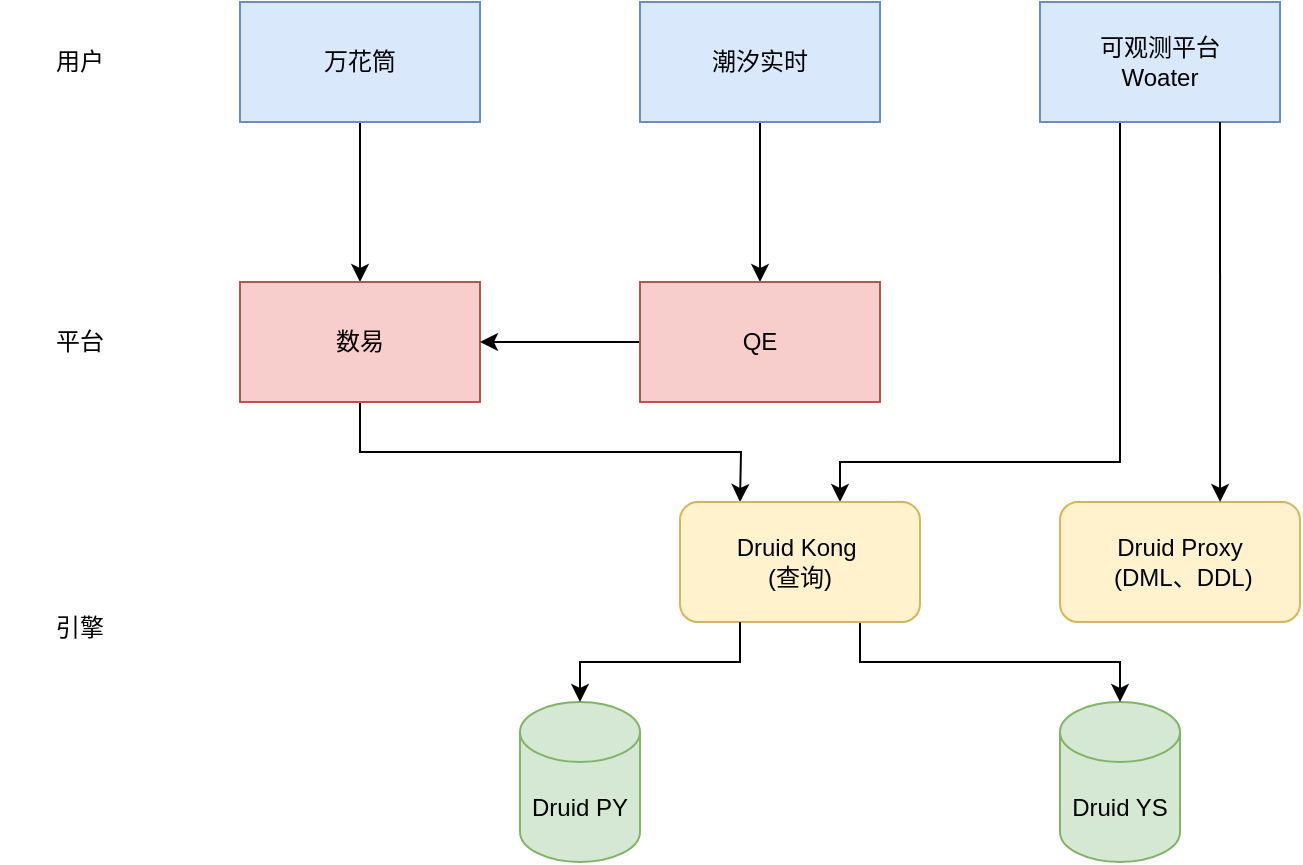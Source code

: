 <mxfile version="24.5.1" type="github">
  <diagram name="Page-1" id="bCIBn2L7C2bOYu_KQgcn">
    <mxGraphModel dx="954" dy="606" grid="1" gridSize="10" guides="1" tooltips="1" connect="1" arrows="1" fold="1" page="1" pageScale="1" pageWidth="850" pageHeight="1100" math="0" shadow="0">
      <root>
        <mxCell id="0" />
        <mxCell id="1" parent="0" />
        <mxCell id="e8hJHmeuGooyZrOMm2IQ-10" value="" style="edgeStyle=orthogonalEdgeStyle;rounded=0;orthogonalLoop=1;jettySize=auto;html=1;" edge="1" parent="1" source="e8hJHmeuGooyZrOMm2IQ-1" target="e8hJHmeuGooyZrOMm2IQ-5">
          <mxGeometry relative="1" as="geometry" />
        </mxCell>
        <mxCell id="e8hJHmeuGooyZrOMm2IQ-1" value="万花筒" style="whiteSpace=wrap;html=1;fillColor=#dae8fc;strokeColor=#6c8ebf;" vertex="1" parent="1">
          <mxGeometry x="180" y="630" width="120" height="60" as="geometry" />
        </mxCell>
        <mxCell id="e8hJHmeuGooyZrOMm2IQ-8" style="edgeStyle=orthogonalEdgeStyle;rounded=0;orthogonalLoop=1;jettySize=auto;html=1;exitX=0.5;exitY=1;exitDx=0;exitDy=0;" edge="1" parent="1" source="e8hJHmeuGooyZrOMm2IQ-2" target="e8hJHmeuGooyZrOMm2IQ-6">
          <mxGeometry relative="1" as="geometry" />
        </mxCell>
        <mxCell id="e8hJHmeuGooyZrOMm2IQ-2" value="潮汐实时" style="whiteSpace=wrap;html=1;fillColor=#dae8fc;strokeColor=#6c8ebf;" vertex="1" parent="1">
          <mxGeometry x="380" y="630" width="120" height="60" as="geometry" />
        </mxCell>
        <mxCell id="e8hJHmeuGooyZrOMm2IQ-17" style="edgeStyle=orthogonalEdgeStyle;rounded=0;orthogonalLoop=1;jettySize=auto;html=1;exitX=0.5;exitY=1;exitDx=0;exitDy=0;" edge="1" parent="1">
          <mxGeometry relative="1" as="geometry">
            <mxPoint x="620" y="690" as="sourcePoint" />
            <mxPoint x="480" y="880" as="targetPoint" />
            <Array as="points">
              <mxPoint x="620" y="860" />
              <mxPoint x="480" y="860" />
            </Array>
          </mxGeometry>
        </mxCell>
        <mxCell id="e8hJHmeuGooyZrOMm2IQ-3" value="可观测平台&lt;div&gt;Woater&lt;/div&gt;" style="whiteSpace=wrap;html=1;fillColor=#dae8fc;strokeColor=#6c8ebf;" vertex="1" parent="1">
          <mxGeometry x="580" y="630" width="120" height="60" as="geometry" />
        </mxCell>
        <mxCell id="e8hJHmeuGooyZrOMm2IQ-4" value="用户" style="text;strokeColor=none;align=center;fillColor=none;html=1;verticalAlign=middle;whiteSpace=wrap;rounded=0;" vertex="1" parent="1">
          <mxGeometry x="60" y="637.5" width="80" height="45" as="geometry" />
        </mxCell>
        <mxCell id="e8hJHmeuGooyZrOMm2IQ-14" style="edgeStyle=orthogonalEdgeStyle;rounded=0;orthogonalLoop=1;jettySize=auto;html=1;exitX=0.5;exitY=1;exitDx=0;exitDy=0;" edge="1" parent="1" source="e8hJHmeuGooyZrOMm2IQ-5">
          <mxGeometry relative="1" as="geometry">
            <mxPoint x="430" y="880" as="targetPoint" />
          </mxGeometry>
        </mxCell>
        <mxCell id="e8hJHmeuGooyZrOMm2IQ-5" value="数易" style="whiteSpace=wrap;html=1;fillColor=#f8cecc;strokeColor=#b85450;" vertex="1" parent="1">
          <mxGeometry x="180" y="770" width="120" height="60" as="geometry" />
        </mxCell>
        <mxCell id="e8hJHmeuGooyZrOMm2IQ-9" style="edgeStyle=orthogonalEdgeStyle;rounded=0;orthogonalLoop=1;jettySize=auto;html=1;exitX=0;exitY=0.5;exitDx=0;exitDy=0;" edge="1" parent="1" source="e8hJHmeuGooyZrOMm2IQ-6" target="e8hJHmeuGooyZrOMm2IQ-5">
          <mxGeometry relative="1" as="geometry" />
        </mxCell>
        <mxCell id="e8hJHmeuGooyZrOMm2IQ-6" value="QE" style="whiteSpace=wrap;html=1;fillColor=#f8cecc;strokeColor=#b85450;" vertex="1" parent="1">
          <mxGeometry x="380" y="770" width="120" height="60" as="geometry" />
        </mxCell>
        <mxCell id="e8hJHmeuGooyZrOMm2IQ-7" value="平台" style="text;strokeColor=none;align=center;fillColor=none;html=1;verticalAlign=middle;whiteSpace=wrap;rounded=0;" vertex="1" parent="1">
          <mxGeometry x="60" y="777.5" width="80" height="45" as="geometry" />
        </mxCell>
        <mxCell id="e8hJHmeuGooyZrOMm2IQ-11" value="引擎" style="text;strokeColor=none;align=center;fillColor=none;html=1;verticalAlign=middle;whiteSpace=wrap;rounded=0;" vertex="1" parent="1">
          <mxGeometry x="60" y="920" width="80" height="45" as="geometry" />
        </mxCell>
        <mxCell id="e8hJHmeuGooyZrOMm2IQ-12" value="Druid PY" style="shape=cylinder3;whiteSpace=wrap;html=1;boundedLbl=1;backgroundOutline=1;size=15;fillColor=#d5e8d4;strokeColor=#82b366;" vertex="1" parent="1">
          <mxGeometry x="320" y="980" width="60" height="80" as="geometry" />
        </mxCell>
        <mxCell id="e8hJHmeuGooyZrOMm2IQ-13" value="Druid YS" style="shape=cylinder3;whiteSpace=wrap;html=1;boundedLbl=1;backgroundOutline=1;size=15;fillColor=#d5e8d4;strokeColor=#82b366;" vertex="1" parent="1">
          <mxGeometry x="590" y="980" width="60" height="80" as="geometry" />
        </mxCell>
        <mxCell id="e8hJHmeuGooyZrOMm2IQ-21" style="edgeStyle=orthogonalEdgeStyle;rounded=0;orthogonalLoop=1;jettySize=auto;html=1;exitX=0.75;exitY=1;exitDx=0;exitDy=0;" edge="1" parent="1" source="e8hJHmeuGooyZrOMm2IQ-15" target="e8hJHmeuGooyZrOMm2IQ-13">
          <mxGeometry relative="1" as="geometry" />
        </mxCell>
        <mxCell id="e8hJHmeuGooyZrOMm2IQ-15" value="Druid Kong&amp;nbsp;&lt;div&gt;(查询)&lt;/div&gt;" style="rounded=1;whiteSpace=wrap;html=1;fillColor=#fff2cc;strokeColor=#d6b656;" vertex="1" parent="1">
          <mxGeometry x="400" y="880" width="120" height="60" as="geometry" />
        </mxCell>
        <mxCell id="e8hJHmeuGooyZrOMm2IQ-16" value="Druid Proxy&lt;div&gt;&amp;nbsp;(DML、DDL)&lt;/div&gt;" style="rounded=1;whiteSpace=wrap;html=1;fillColor=#fff2cc;strokeColor=#d6b656;" vertex="1" parent="1">
          <mxGeometry x="590" y="880" width="120" height="60" as="geometry" />
        </mxCell>
        <mxCell id="e8hJHmeuGooyZrOMm2IQ-19" style="edgeStyle=orthogonalEdgeStyle;rounded=0;orthogonalLoop=1;jettySize=auto;html=1;exitX=0.75;exitY=1;exitDx=0;exitDy=0;entryX=0.667;entryY=0;entryDx=0;entryDy=0;entryPerimeter=0;" edge="1" parent="1" source="e8hJHmeuGooyZrOMm2IQ-3" target="e8hJHmeuGooyZrOMm2IQ-16">
          <mxGeometry relative="1" as="geometry" />
        </mxCell>
        <mxCell id="e8hJHmeuGooyZrOMm2IQ-23" style="edgeStyle=orthogonalEdgeStyle;rounded=0;orthogonalLoop=1;jettySize=auto;html=1;exitX=0.25;exitY=1;exitDx=0;exitDy=0;entryX=0.5;entryY=0;entryDx=0;entryDy=0;entryPerimeter=0;" edge="1" parent="1" source="e8hJHmeuGooyZrOMm2IQ-15" target="e8hJHmeuGooyZrOMm2IQ-12">
          <mxGeometry relative="1" as="geometry" />
        </mxCell>
      </root>
    </mxGraphModel>
  </diagram>
</mxfile>
